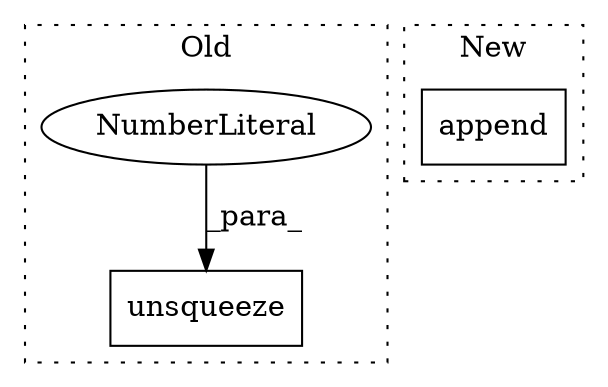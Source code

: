 digraph G {
subgraph cluster0 {
1 [label="unsqueeze" a="32" s="17454,17465" l="10,1" shape="box"];
3 [label="NumberLiteral" a="34" s="17464" l="1" shape="ellipse"];
label = "Old";
style="dotted";
}
subgraph cluster1 {
2 [label="append" a="32" s="17810,17838" l="7,1" shape="box"];
label = "New";
style="dotted";
}
3 -> 1 [label="_para_"];
}